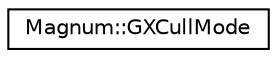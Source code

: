 digraph "圖形化之類別階層"
{
  edge [fontname="Helvetica",fontsize="10",labelfontname="Helvetica",labelfontsize="10"];
  node [fontname="Helvetica",fontsize="10",shape=record];
  rankdir="LR";
  Node1 [label="Magnum::GXCullMode",height=0.2,width=0.4,color="black", fillcolor="white", style="filled",URL="$class_magnum_1_1_g_x_cull_mode.html"];
}
